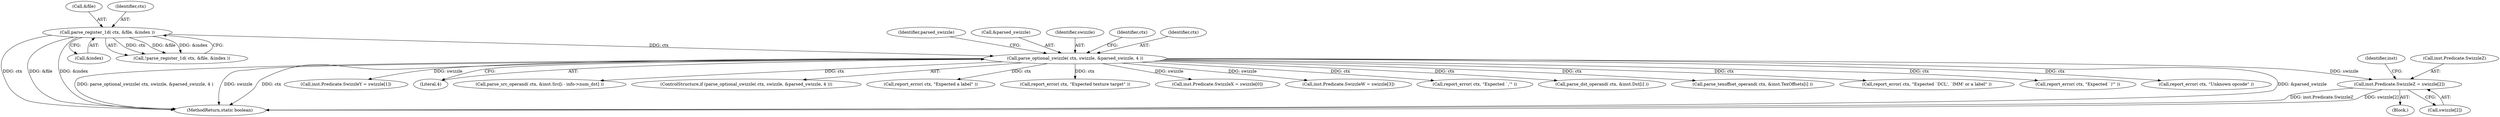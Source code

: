 digraph "0_virglrenderer_e534b51ca3c3cd25f3990589932a9ed711c59b27@array" {
"1002322" [label="(Call,inst.Predicate.SwizzleZ = swizzle[2])"];
"1002294" [label="(Call,parse_optional_swizzle( ctx, swizzle, &parsed_swizzle, 4 ))"];
"1002285" [label="(Call,parse_register_1d( ctx, &file, &index ))"];
"1002438" [label="(Call,report_error( ctx, \"Expected `DCL', `IMM' or a label\" ))"];
"1002287" [label="(Call,&file)"];
"1002348" [label="(Call,report_error( ctx, \"Expected `)'\" ))"];
"1002284" [label="(Call,!parse_register_1d( ctx, &file, &index ))"];
"1002328" [label="(Call,swizzle[2])"];
"1002286" [label="(Identifier,ctx)"];
"1002302" [label="(Identifier,parsed_swizzle)"];
"1002297" [label="(Call,&parsed_swizzle)"];
"1002434" [label="(Call,report_error( ctx, \"Unknown opcode\" ))"];
"1004155" [label="(MethodReturn,static boolean)"];
"1002313" [label="(Call,inst.Predicate.SwizzleY = swizzle[1])"];
"1002322" [label="(Call,inst.Predicate.SwizzleZ = swizzle[2])"];
"1002334" [label="(Identifier,inst)"];
"1002296" [label="(Identifier,swizzle)"];
"1002299" [label="(Literal,4)"];
"1002583" [label="(Call,parse_src_operand( ctx, &inst.Src[i - info->num_dst] ))"];
"1002294" [label="(Call,parse_optional_swizzle( ctx, swizzle, &parsed_swizzle, 4 ))"];
"1002293" [label="(ControlStructure,if (parse_optional_swizzle( ctx, swizzle, &parsed_swizzle, 4 )))"];
"1002344" [label="(Identifier,ctx)"];
"1002295" [label="(Identifier,ctx)"];
"1002285" [label="(Call,parse_register_1d( ctx, &file, &index ))"];
"1002739" [label="(Call,report_error( ctx, \"Expected a label\" ))"];
"1002640" [label="(Call,report_error( ctx, \"Expected texture target\" ))"];
"1002303" [label="(Block,)"];
"1002304" [label="(Call,inst.Predicate.SwizzleX = swizzle[0])"];
"1002331" [label="(Call,inst.Predicate.SwizzleW = swizzle[3])"];
"1002536" [label="(Call,report_error( ctx, \"Expected `,'\" ))"];
"1002289" [label="(Call,&index)"];
"1002559" [label="(Call,parse_dst_operand( ctx, &inst.Dst[i] ))"];
"1002323" [label="(Call,inst.Predicate.SwizzleZ)"];
"1002682" [label="(Call,parse_texoffset_operand( ctx, &inst.TexOffsets[i] ))"];
"1002322" -> "1002303"  [label="AST: "];
"1002322" -> "1002328"  [label="CFG: "];
"1002323" -> "1002322"  [label="AST: "];
"1002328" -> "1002322"  [label="AST: "];
"1002334" -> "1002322"  [label="CFG: "];
"1002322" -> "1004155"  [label="DDG: inst.Predicate.SwizzleZ"];
"1002322" -> "1004155"  [label="DDG: swizzle[2]"];
"1002294" -> "1002322"  [label="DDG: swizzle"];
"1002294" -> "1002293"  [label="AST: "];
"1002294" -> "1002299"  [label="CFG: "];
"1002295" -> "1002294"  [label="AST: "];
"1002296" -> "1002294"  [label="AST: "];
"1002297" -> "1002294"  [label="AST: "];
"1002299" -> "1002294"  [label="AST: "];
"1002302" -> "1002294"  [label="CFG: "];
"1002344" -> "1002294"  [label="CFG: "];
"1002294" -> "1004155"  [label="DDG: &parsed_swizzle"];
"1002294" -> "1004155"  [label="DDG: parse_optional_swizzle( ctx, swizzle, &parsed_swizzle, 4 )"];
"1002294" -> "1004155"  [label="DDG: swizzle"];
"1002294" -> "1004155"  [label="DDG: ctx"];
"1002285" -> "1002294"  [label="DDG: ctx"];
"1002294" -> "1002304"  [label="DDG: swizzle"];
"1002294" -> "1002313"  [label="DDG: swizzle"];
"1002294" -> "1002331"  [label="DDG: swizzle"];
"1002294" -> "1002348"  [label="DDG: ctx"];
"1002294" -> "1002434"  [label="DDG: ctx"];
"1002294" -> "1002438"  [label="DDG: ctx"];
"1002294" -> "1002536"  [label="DDG: ctx"];
"1002294" -> "1002559"  [label="DDG: ctx"];
"1002294" -> "1002583"  [label="DDG: ctx"];
"1002294" -> "1002640"  [label="DDG: ctx"];
"1002294" -> "1002682"  [label="DDG: ctx"];
"1002294" -> "1002739"  [label="DDG: ctx"];
"1002285" -> "1002284"  [label="AST: "];
"1002285" -> "1002289"  [label="CFG: "];
"1002286" -> "1002285"  [label="AST: "];
"1002287" -> "1002285"  [label="AST: "];
"1002289" -> "1002285"  [label="AST: "];
"1002284" -> "1002285"  [label="CFG: "];
"1002285" -> "1004155"  [label="DDG: ctx"];
"1002285" -> "1004155"  [label="DDG: &file"];
"1002285" -> "1004155"  [label="DDG: &index"];
"1002285" -> "1002284"  [label="DDG: ctx"];
"1002285" -> "1002284"  [label="DDG: &file"];
"1002285" -> "1002284"  [label="DDG: &index"];
}
